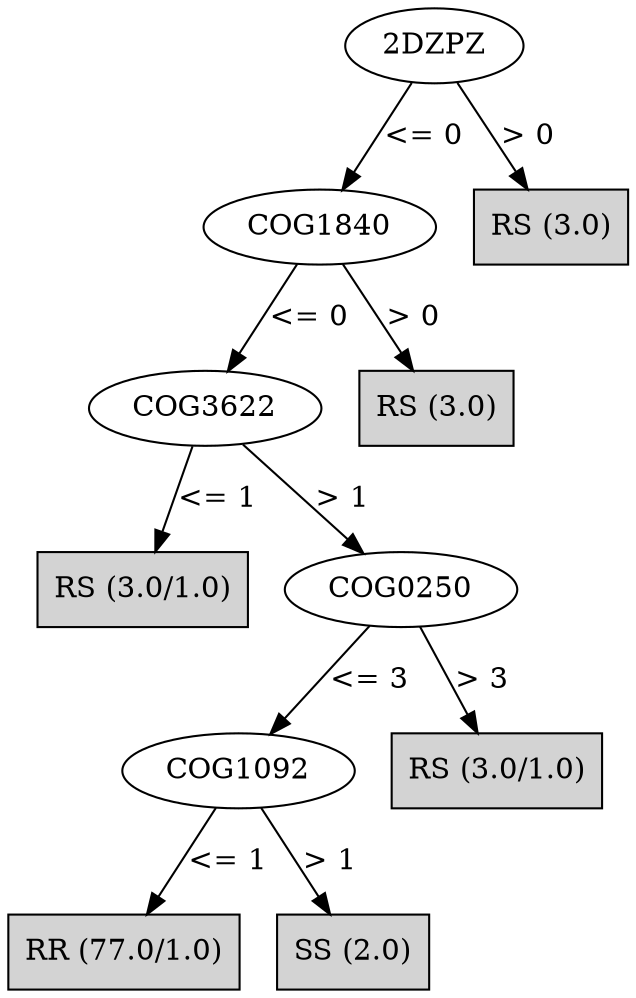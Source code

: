 digraph J48Tree {
N0 [label="2DZPZ" ]
N0->N1 [label="<= 0"]
N1 [label="COG1840" ]
N1->N2 [label="<= 0"]
N2 [label="COG3622" ]
N2->N3 [label="<= 1"]
N3 [label="RS (3.0/1.0)" shape=box style=filled ]
N2->N4 [label="> 1"]
N4 [label="COG0250" ]
N4->N5 [label="<= 3"]
N5 [label="COG1092" ]
N5->N6 [label="<= 1"]
N6 [label="RR (77.0/1.0)" shape=box style=filled ]
N5->N7 [label="> 1"]
N7 [label="SS (2.0)" shape=box style=filled ]
N4->N8 [label="> 3"]
N8 [label="RS (3.0/1.0)" shape=box style=filled ]
N1->N9 [label="> 0"]
N9 [label="RS (3.0)" shape=box style=filled ]
N0->N10 [label="> 0"]
N10 [label="RS (3.0)" shape=box style=filled ]
}

